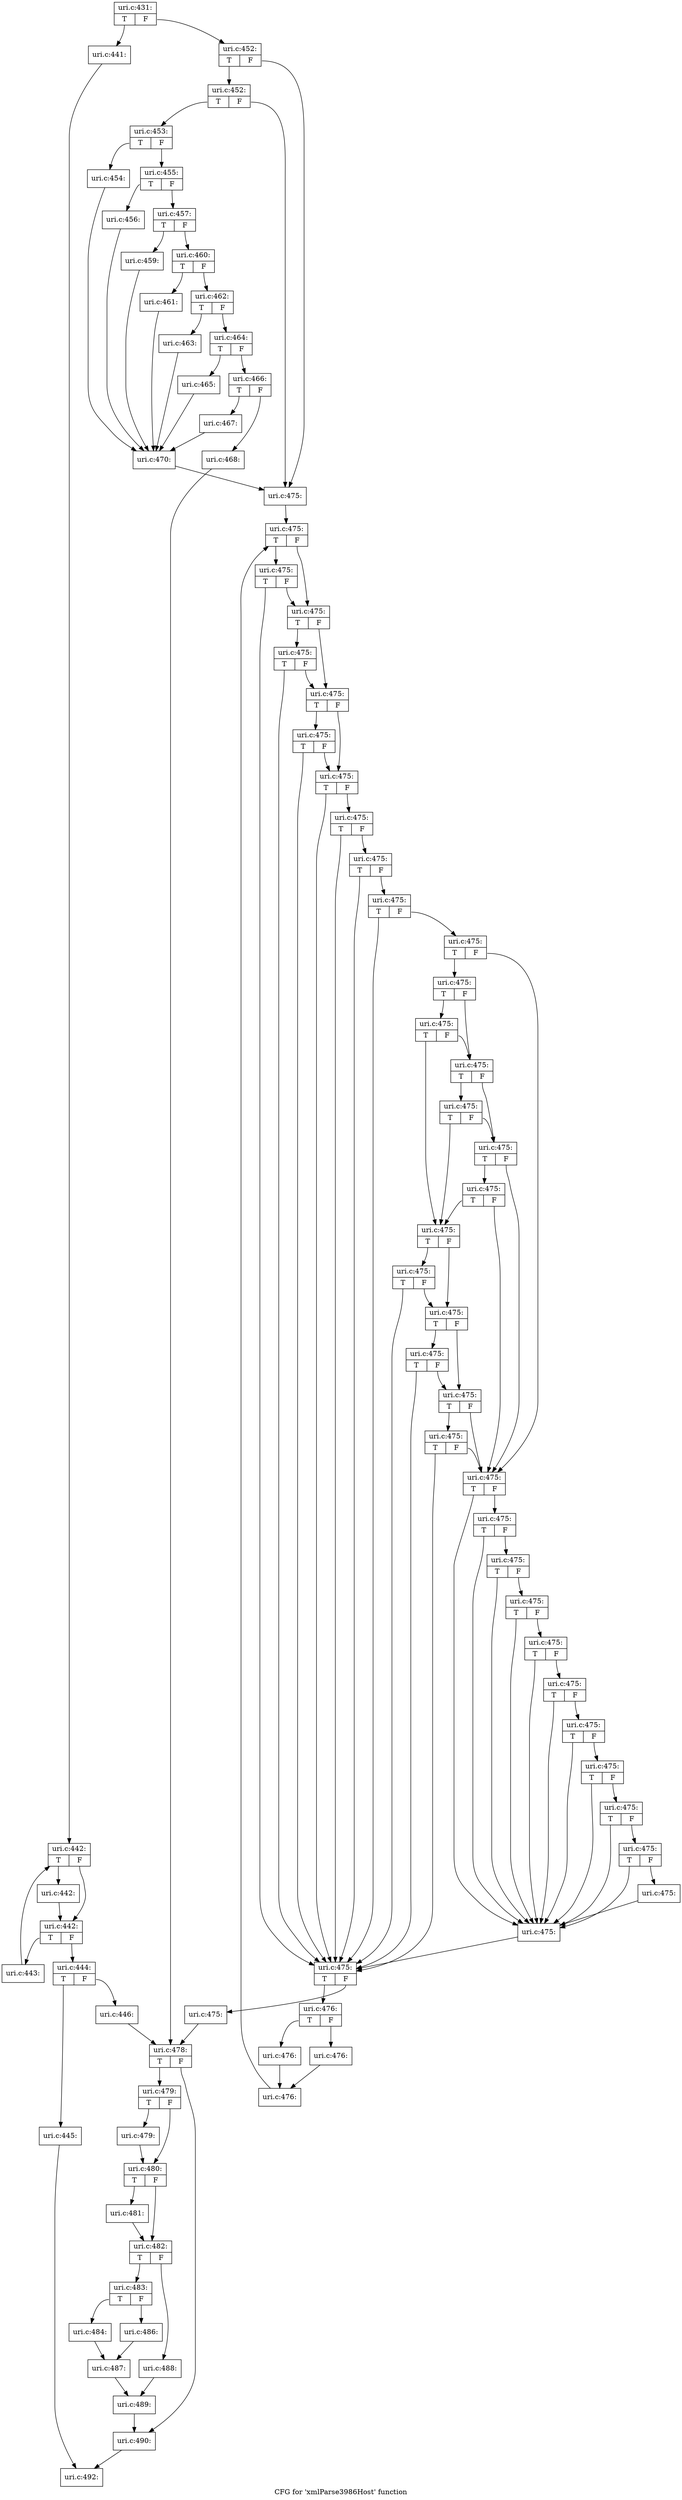 digraph "CFG for 'xmlParse3986Host' function" {
	label="CFG for 'xmlParse3986Host' function";

	Node0x492ceb0 [shape=record,label="{uri.c:431:|{<s0>T|<s1>F}}"];
	Node0x492ceb0:s0 -> Node0x4938340;
	Node0x492ceb0:s1 -> Node0x4938390;
	Node0x4938340 [shape=record,label="{uri.c:441:}"];
	Node0x4938340 -> Node0x4938940;
	Node0x4938940 [shape=record,label="{uri.c:442:|{<s0>T|<s1>F}}"];
	Node0x4938940:s0 -> Node0x4938c30;
	Node0x4938940:s1 -> Node0x4938be0;
	Node0x4938c30 [shape=record,label="{uri.c:442:}"];
	Node0x4938c30 -> Node0x4938be0;
	Node0x4938be0 [shape=record,label="{uri.c:442:|{<s0>T|<s1>F}}"];
	Node0x4938be0:s0 -> Node0x4939270;
	Node0x4938be0:s1 -> Node0x4938b60;
	Node0x4939270 [shape=record,label="{uri.c:443:}"];
	Node0x4939270 -> Node0x4938940;
	Node0x4938b60 [shape=record,label="{uri.c:444:|{<s0>T|<s1>F}}"];
	Node0x4938b60:s0 -> Node0x4939590;
	Node0x4938b60:s1 -> Node0x49395e0;
	Node0x4939590 [shape=record,label="{uri.c:445:}"];
	Node0x4939590 -> Node0x49374f0;
	Node0x49395e0 [shape=record,label="{uri.c:446:}"];
	Node0x49395e0 -> Node0x493a4d0;
	Node0x4938390 [shape=record,label="{uri.c:452:|{<s0>T|<s1>F}}"];
	Node0x4938390:s0 -> Node0x493a750;
	Node0x4938390:s1 -> Node0x493a700;
	Node0x493a750 [shape=record,label="{uri.c:452:|{<s0>T|<s1>F}}"];
	Node0x493a750:s0 -> Node0x493a6b0;
	Node0x493a750:s1 -> Node0x493a700;
	Node0x493a6b0 [shape=record,label="{uri.c:453:|{<s0>T|<s1>F}}"];
	Node0x493a6b0:s0 -> Node0x493aba0;
	Node0x493a6b0:s1 -> Node0x4889ee0;
	Node0x493aba0 [shape=record,label="{uri.c:454:}"];
	Node0x493aba0 -> Node0x488a810;
	Node0x4889ee0 [shape=record,label="{uri.c:455:|{<s0>T|<s1>F}}"];
	Node0x4889ee0:s0 -> Node0x488ab40;
	Node0x4889ee0:s1 -> Node0x488ac80;
	Node0x488ab40 [shape=record,label="{uri.c:456:}"];
	Node0x488ab40 -> Node0x488a810;
	Node0x488ac80 [shape=record,label="{uri.c:457:|{<s0>T|<s1>F}}"];
	Node0x488ac80:s0 -> Node0x493cfb0;
	Node0x488ac80:s1 -> Node0x493d000;
	Node0x493cfb0 [shape=record,label="{uri.c:459:}"];
	Node0x493cfb0 -> Node0x488a810;
	Node0x493d000 [shape=record,label="{uri.c:460:|{<s0>T|<s1>F}}"];
	Node0x493d000:s0 -> Node0x493d400;
	Node0x493d000:s1 -> Node0x493d450;
	Node0x493d400 [shape=record,label="{uri.c:461:}"];
	Node0x493d400 -> Node0x488a810;
	Node0x493d450 [shape=record,label="{uri.c:462:|{<s0>T|<s1>F}}"];
	Node0x493d450:s0 -> Node0x493d8b0;
	Node0x493d450:s1 -> Node0x493d900;
	Node0x493d8b0 [shape=record,label="{uri.c:463:}"];
	Node0x493d8b0 -> Node0x488a810;
	Node0x493d900 [shape=record,label="{uri.c:464:|{<s0>T|<s1>F}}"];
	Node0x493d900:s0 -> Node0x493dd00;
	Node0x493d900:s1 -> Node0x493dd50;
	Node0x493dd00 [shape=record,label="{uri.c:465:}"];
	Node0x493dd00 -> Node0x488a810;
	Node0x493dd50 [shape=record,label="{uri.c:466:|{<s0>T|<s1>F}}"];
	Node0x493dd50:s0 -> Node0x488a960;
	Node0x493dd50:s1 -> Node0x488a6e0;
	Node0x488a960 [shape=record,label="{uri.c:467:}"];
	Node0x488a960 -> Node0x488a810;
	Node0x488a6e0 [shape=record,label="{uri.c:468:}"];
	Node0x488a6e0 -> Node0x493a4d0;
	Node0x488a810 [shape=record,label="{uri.c:470:}"];
	Node0x488a810 -> Node0x493a700;
	Node0x493a700 [shape=record,label="{uri.c:475:}"];
	Node0x493a700 -> Node0x493e530;
	Node0x493e530 [shape=record,label="{uri.c:475:|{<s0>T|<s1>F}}"];
	Node0x493e530:s0 -> Node0x493eb00;
	Node0x493e530:s1 -> Node0x493eab0;
	Node0x493eb00 [shape=record,label="{uri.c:475:|{<s0>T|<s1>F}}"];
	Node0x493eb00:s0 -> Node0x493e7d0;
	Node0x493eb00:s1 -> Node0x493eab0;
	Node0x493eab0 [shape=record,label="{uri.c:475:|{<s0>T|<s1>F}}"];
	Node0x493eab0:s0 -> Node0x493ef10;
	Node0x493eab0:s1 -> Node0x493ea60;
	Node0x493ef10 [shape=record,label="{uri.c:475:|{<s0>T|<s1>F}}"];
	Node0x493ef10:s0 -> Node0x493e7d0;
	Node0x493ef10:s1 -> Node0x493ea60;
	Node0x493ea60 [shape=record,label="{uri.c:475:|{<s0>T|<s1>F}}"];
	Node0x493ea60:s0 -> Node0x493f3c0;
	Node0x493ea60:s1 -> Node0x493ea10;
	Node0x493f3c0 [shape=record,label="{uri.c:475:|{<s0>T|<s1>F}}"];
	Node0x493f3c0:s0 -> Node0x493e7d0;
	Node0x493f3c0:s1 -> Node0x493ea10;
	Node0x493ea10 [shape=record,label="{uri.c:475:|{<s0>T|<s1>F}}"];
	Node0x493ea10:s0 -> Node0x493e7d0;
	Node0x493ea10:s1 -> Node0x493e9c0;
	Node0x493e9c0 [shape=record,label="{uri.c:475:|{<s0>T|<s1>F}}"];
	Node0x493e9c0:s0 -> Node0x493e7d0;
	Node0x493e9c0:s1 -> Node0x493e970;
	Node0x493e970 [shape=record,label="{uri.c:475:|{<s0>T|<s1>F}}"];
	Node0x493e970:s0 -> Node0x493e7d0;
	Node0x493e970:s1 -> Node0x493e8f0;
	Node0x493e8f0 [shape=record,label="{uri.c:475:|{<s0>T|<s1>F}}"];
	Node0x493e8f0:s0 -> Node0x493e7d0;
	Node0x493e8f0:s1 -> Node0x493e870;
	Node0x493e870 [shape=record,label="{uri.c:475:|{<s0>T|<s1>F}}"];
	Node0x493e870:s0 -> Node0x49401b0;
	Node0x493e870:s1 -> Node0x493e820;
	Node0x49401b0 [shape=record,label="{uri.c:475:|{<s0>T|<s1>F}}"];
	Node0x49401b0:s0 -> Node0x49404d0;
	Node0x49401b0:s1 -> Node0x4940480;
	Node0x49404d0 [shape=record,label="{uri.c:475:|{<s0>T|<s1>F}}"];
	Node0x49404d0:s0 -> Node0x4940130;
	Node0x49404d0:s1 -> Node0x4940480;
	Node0x4940480 [shape=record,label="{uri.c:475:|{<s0>T|<s1>F}}"];
	Node0x4940480:s0 -> Node0x4940aa0;
	Node0x4940480:s1 -> Node0x4940430;
	Node0x4940aa0 [shape=record,label="{uri.c:475:|{<s0>T|<s1>F}}"];
	Node0x4940aa0:s0 -> Node0x4940130;
	Node0x4940aa0:s1 -> Node0x4940430;
	Node0x4940430 [shape=record,label="{uri.c:475:|{<s0>T|<s1>F}}"];
	Node0x4940430:s0 -> Node0x4941070;
	Node0x4940430:s1 -> Node0x493e820;
	Node0x4941070 [shape=record,label="{uri.c:475:|{<s0>T|<s1>F}}"];
	Node0x4941070:s0 -> Node0x4940130;
	Node0x4941070:s1 -> Node0x493e820;
	Node0x4940130 [shape=record,label="{uri.c:475:|{<s0>T|<s1>F}}"];
	Node0x4940130:s0 -> Node0x49416e0;
	Node0x4940130:s1 -> Node0x4941690;
	Node0x49416e0 [shape=record,label="{uri.c:475:|{<s0>T|<s1>F}}"];
	Node0x49416e0:s0 -> Node0x493e7d0;
	Node0x49416e0:s1 -> Node0x4941690;
	Node0x4941690 [shape=record,label="{uri.c:475:|{<s0>T|<s1>F}}"];
	Node0x4941690:s0 -> Node0x4941cb0;
	Node0x4941690:s1 -> Node0x4941640;
	Node0x4941cb0 [shape=record,label="{uri.c:475:|{<s0>T|<s1>F}}"];
	Node0x4941cb0:s0 -> Node0x493e7d0;
	Node0x4941cb0:s1 -> Node0x4941640;
	Node0x4941640 [shape=record,label="{uri.c:475:|{<s0>T|<s1>F}}"];
	Node0x4941640:s0 -> Node0x4942280;
	Node0x4941640:s1 -> Node0x493e820;
	Node0x4942280 [shape=record,label="{uri.c:475:|{<s0>T|<s1>F}}"];
	Node0x4942280:s0 -> Node0x493e7d0;
	Node0x4942280:s1 -> Node0x493e820;
	Node0x493e820 [shape=record,label="{uri.c:475:|{<s0>T|<s1>F}}"];
	Node0x493e820:s0 -> Node0x4942850;
	Node0x493e820:s1 -> Node0x4942df0;
	Node0x4942df0 [shape=record,label="{uri.c:475:|{<s0>T|<s1>F}}"];
	Node0x4942df0:s0 -> Node0x4942850;
	Node0x4942df0:s1 -> Node0x4942da0;
	Node0x4942da0 [shape=record,label="{uri.c:475:|{<s0>T|<s1>F}}"];
	Node0x4942da0:s0 -> Node0x4942850;
	Node0x4942da0:s1 -> Node0x4942d50;
	Node0x4942d50 [shape=record,label="{uri.c:475:|{<s0>T|<s1>F}}"];
	Node0x4942d50:s0 -> Node0x4942850;
	Node0x4942d50:s1 -> Node0x4942b20;
	Node0x4942b20 [shape=record,label="{uri.c:475:|{<s0>T|<s1>F}}"];
	Node0x4942b20:s0 -> Node0x4942850;
	Node0x4942b20:s1 -> Node0x4942ad0;
	Node0x4942ad0 [shape=record,label="{uri.c:475:|{<s0>T|<s1>F}}"];
	Node0x4942ad0:s0 -> Node0x4942850;
	Node0x4942ad0:s1 -> Node0x4942a80;
	Node0x4942a80 [shape=record,label="{uri.c:475:|{<s0>T|<s1>F}}"];
	Node0x4942a80:s0 -> Node0x4942850;
	Node0x4942a80:s1 -> Node0x4942a30;
	Node0x4942a30 [shape=record,label="{uri.c:475:|{<s0>T|<s1>F}}"];
	Node0x4942a30:s0 -> Node0x4942850;
	Node0x4942a30:s1 -> Node0x49429e0;
	Node0x49429e0 [shape=record,label="{uri.c:475:|{<s0>T|<s1>F}}"];
	Node0x49429e0:s0 -> Node0x4942850;
	Node0x49429e0:s1 -> Node0x4942990;
	Node0x4942990 [shape=record,label="{uri.c:475:|{<s0>T|<s1>F}}"];
	Node0x4942990:s0 -> Node0x4942850;
	Node0x4942990:s1 -> Node0x4942940;
	Node0x4942940 [shape=record,label="{uri.c:475:}"];
	Node0x4942940 -> Node0x4942850;
	Node0x4942850 [shape=record,label="{uri.c:475:}"];
	Node0x4942850 -> Node0x493e7d0;
	Node0x493e7d0 [shape=record,label="{uri.c:475:|{<s0>T|<s1>F}}"];
	Node0x493e7d0:s0 -> Node0x4944480;
	Node0x493e7d0:s1 -> Node0x493e750;
	Node0x4944480 [shape=record,label="{uri.c:476:|{<s0>T|<s1>F}}"];
	Node0x4944480:s0 -> Node0x4944a00;
	Node0x4944480:s1 -> Node0x4944a50;
	Node0x4944a00 [shape=record,label="{uri.c:476:}"];
	Node0x4944a00 -> Node0x4944aa0;
	Node0x4944a50 [shape=record,label="{uri.c:476:}"];
	Node0x4944a50 -> Node0x4944aa0;
	Node0x4944aa0 [shape=record,label="{uri.c:476:}"];
	Node0x4944aa0 -> Node0x493e530;
	Node0x493e750 [shape=record,label="{uri.c:475:}"];
	Node0x493e750 -> Node0x493a4d0;
	Node0x493a4d0 [shape=record,label="{uri.c:478:|{<s0>T|<s1>F}}"];
	Node0x493a4d0:s0 -> Node0x4945210;
	Node0x493a4d0:s1 -> Node0x4945260;
	Node0x4945210 [shape=record,label="{uri.c:479:|{<s0>T|<s1>F}}"];
	Node0x4945210:s0 -> Node0x4945620;
	Node0x4945210:s1 -> Node0x4945670;
	Node0x4945620 [shape=record,label="{uri.c:479:}"];
	Node0x4945620 -> Node0x4945670;
	Node0x4945670 [shape=record,label="{uri.c:480:|{<s0>T|<s1>F}}"];
	Node0x4945670:s0 -> Node0x4945fe0;
	Node0x4945670:s1 -> Node0x4946030;
	Node0x4945fe0 [shape=record,label="{uri.c:481:}"];
	Node0x4945fe0 -> Node0x4946030;
	Node0x4946030 [shape=record,label="{uri.c:482:|{<s0>T|<s1>F}}"];
	Node0x4946030:s0 -> Node0x49467c0;
	Node0x4946030:s1 -> Node0x4946860;
	Node0x49467c0 [shape=record,label="{uri.c:483:|{<s0>T|<s1>F}}"];
	Node0x49467c0:s0 -> Node0x4946c80;
	Node0x49467c0:s1 -> Node0x4946d20;
	Node0x4946c80 [shape=record,label="{uri.c:484:}"];
	Node0x4946c80 -> Node0x4946cd0;
	Node0x4946d20 [shape=record,label="{uri.c:486:}"];
	Node0x4946d20 -> Node0x4946cd0;
	Node0x4946cd0 [shape=record,label="{uri.c:487:}"];
	Node0x4946cd0 -> Node0x4946810;
	Node0x4946860 [shape=record,label="{uri.c:488:}"];
	Node0x4946860 -> Node0x4946810;
	Node0x4946810 [shape=record,label="{uri.c:489:}"];
	Node0x4946810 -> Node0x4945260;
	Node0x4945260 [shape=record,label="{uri.c:490:}"];
	Node0x4945260 -> Node0x49374f0;
	Node0x49374f0 [shape=record,label="{uri.c:492:}"];
}
